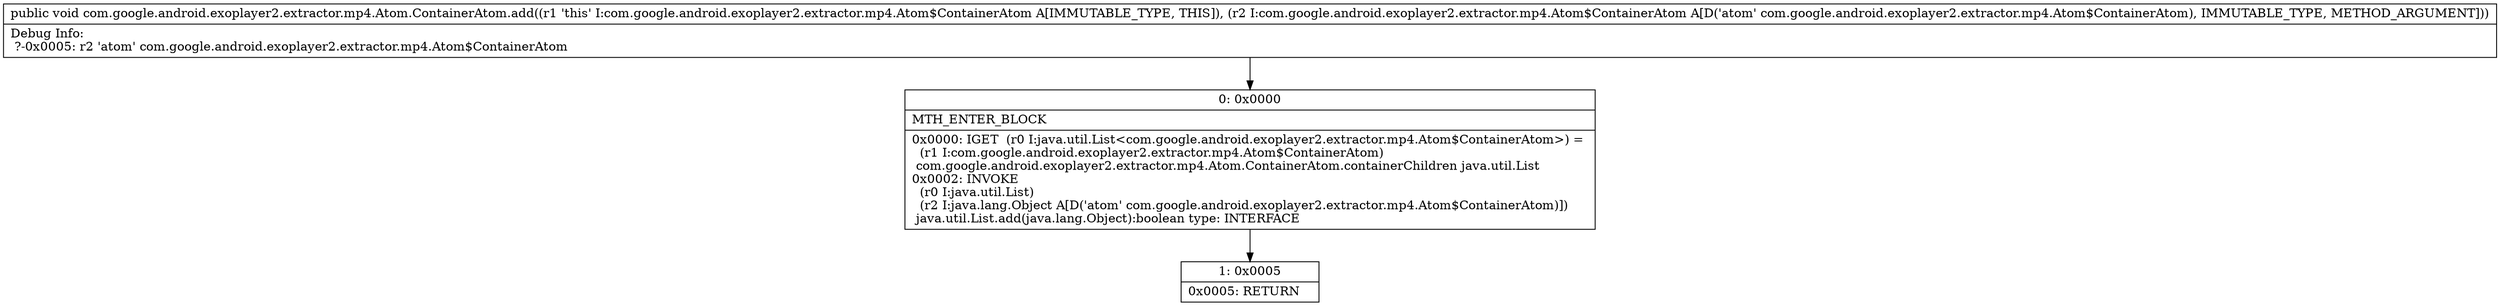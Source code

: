 digraph "CFG forcom.google.android.exoplayer2.extractor.mp4.Atom.ContainerAtom.add(Lcom\/google\/android\/exoplayer2\/extractor\/mp4\/Atom$ContainerAtom;)V" {
Node_0 [shape=record,label="{0\:\ 0x0000|MTH_ENTER_BLOCK\l|0x0000: IGET  (r0 I:java.util.List\<com.google.android.exoplayer2.extractor.mp4.Atom$ContainerAtom\>) = \l  (r1 I:com.google.android.exoplayer2.extractor.mp4.Atom$ContainerAtom)\l com.google.android.exoplayer2.extractor.mp4.Atom.ContainerAtom.containerChildren java.util.List \l0x0002: INVOKE  \l  (r0 I:java.util.List)\l  (r2 I:java.lang.Object A[D('atom' com.google.android.exoplayer2.extractor.mp4.Atom$ContainerAtom)])\l java.util.List.add(java.lang.Object):boolean type: INTERFACE \l}"];
Node_1 [shape=record,label="{1\:\ 0x0005|0x0005: RETURN   \l}"];
MethodNode[shape=record,label="{public void com.google.android.exoplayer2.extractor.mp4.Atom.ContainerAtom.add((r1 'this' I:com.google.android.exoplayer2.extractor.mp4.Atom$ContainerAtom A[IMMUTABLE_TYPE, THIS]), (r2 I:com.google.android.exoplayer2.extractor.mp4.Atom$ContainerAtom A[D('atom' com.google.android.exoplayer2.extractor.mp4.Atom$ContainerAtom), IMMUTABLE_TYPE, METHOD_ARGUMENT]))  | Debug Info:\l  ?\-0x0005: r2 'atom' com.google.android.exoplayer2.extractor.mp4.Atom$ContainerAtom\l}"];
MethodNode -> Node_0;
Node_0 -> Node_1;
}

